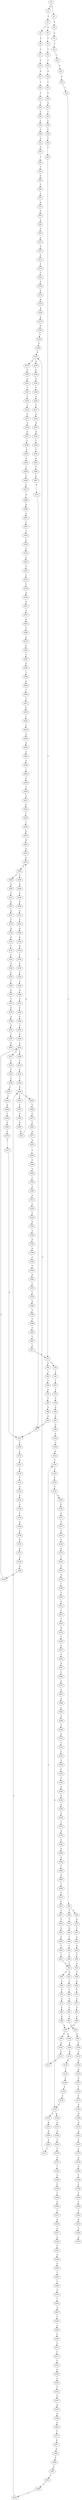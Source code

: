 strict digraph  {
	S0 -> S1 [ label = A ];
	S0 -> S2 [ label = C ];
	S1 -> S3 [ label = C ];
	S2 -> S4 [ label = A ];
	S3 -> S5 [ label = T ];
	S3 -> S6 [ label = G ];
	S4 -> S7 [ label = C ];
	S5 -> S8 [ label = C ];
	S6 -> S9 [ label = C ];
	S7 -> S10 [ label = C ];
	S8 -> S11 [ label = C ];
	S9 -> S12 [ label = C ];
	S10 -> S13 [ label = C ];
	S11 -> S14 [ label = C ];
	S12 -> S15 [ label = C ];
	S13 -> S16 [ label = C ];
	S14 -> S17 [ label = A ];
	S15 -> S18 [ label = A ];
	S16 -> S19 [ label = T ];
	S17 -> S20 [ label = T ];
	S18 -> S21 [ label = T ];
	S19 -> S22 [ label = T ];
	S20 -> S23 [ label = C ];
	S21 -> S24 [ label = C ];
	S22 -> S25 [ label = C ];
	S23 -> S26 [ label = T ];
	S24 -> S27 [ label = G ];
	S25 -> S28 [ label = C ];
	S25 -> S29 [ label = G ];
	S26 -> S30 [ label = G ];
	S27 -> S31 [ label = T ];
	S28 -> S32 [ label = T ];
	S29 -> S33 [ label = A ];
	S30 -> S34 [ label = C ];
	S31 -> S35 [ label = C ];
	S32 -> S36 [ label = G ];
	S33 -> S37 [ label = T ];
	S34 -> S38 [ label = C ];
	S35 -> S39 [ label = C ];
	S36 -> S40 [ label = T ];
	S37 -> S41 [ label = C ];
	S38 -> S42 [ label = A ];
	S39 -> S43 [ label = T ];
	S40 -> S44 [ label = C ];
	S41 -> S45 [ label = G ];
	S42 -> S46 [ label = G ];
	S43 -> S47 [ label = C ];
	S44 -> S48 [ label = C ];
	S45 -> S49 [ label = T ];
	S46 -> S50 [ label = T ];
	S47 -> S51 [ label = T ];
	S48 -> S52 [ label = T ];
	S49 -> S53 [ label = T ];
	S50 -> S54 [ label = C ];
	S51 -> S55 [ label = T ];
	S51 -> S56 [ label = G ];
	S52 -> S57 [ label = A ];
	S52 -> S58 [ label = T ];
	S53 -> S59 [ label = T ];
	S54 -> S60 [ label = G ];
	S55 -> S61 [ label = C ];
	S56 -> S62 [ label = T ];
	S57 -> S63 [ label = C ];
	S58 -> S64 [ label = G ];
	S59 -> S65 [ label = G ];
	S60 -> S66 [ label = T ];
	S61 -> S67 [ label = T ];
	S62 -> S68 [ label = C ];
	S63 -> S69 [ label = T ];
	S64 -> S70 [ label = T ];
	S65 -> S71 [ label = T ];
	S66 -> S72 [ label = A ];
	S67 -> S73 [ label = C ];
	S68 -> S74 [ label = G ];
	S69 -> S75 [ label = A ];
	S70 -> S76 [ label = A ];
	S71 -> S77 [ label = A ];
	S72 -> S78 [ label = A ];
	S73 -> S79 [ label = G ];
	S74 -> S80 [ label = T ];
	S75 -> S81 [ label = C ];
	S76 -> S82 [ label = G ];
	S77 -> S83 [ label = G ];
	S78 -> S84 [ label = G ];
	S79 -> S85 [ label = G ];
	S80 -> S86 [ label = G ];
	S81 -> S87 [ label = C ];
	S82 -> S88 [ label = G ];
	S83 -> S89 [ label = G ];
	S84 -> S90 [ label = A ];
	S85 -> S91 [ label = A ];
	S86 -> S92 [ label = G ];
	S87 -> S93 [ label = A ];
	S88 -> S94 [ label = A ];
	S89 -> S94 [ label = A ];
	S90 -> S95 [ label = C ];
	S91 -> S96 [ label = G ];
	S92 -> S97 [ label = T ];
	S93 -> S98 [ label = G ];
	S94 -> S99 [ label = G ];
	S94 -> S100 [ label = A ];
	S95 -> S101 [ label = G ];
	S96 -> S102 [ label = A ];
	S97 -> S103 [ label = A ];
	S98 -> S104 [ label = G ];
	S99 -> S105 [ label = A ];
	S100 -> S106 [ label = A ];
	S101 -> S107 [ label = G ];
	S102 -> S108 [ label = G ];
	S103 -> S109 [ label = C ];
	S104 -> S110 [ label = A ];
	S105 -> S111 [ label = G ];
	S106 -> S112 [ label = G ];
	S107 -> S113 [ label = C ];
	S108 -> S114 [ label = G ];
	S109 -> S115 [ label = C ];
	S110 -> S116 [ label = G ];
	S111 -> S117 [ label = G ];
	S112 -> S118 [ label = G ];
	S113 -> S119 [ label = T ];
	S114 -> S120 [ label = T ];
	S115 -> S121 [ label = G ];
	S116 -> S122 [ label = A ];
	S117 -> S120 [ label = T ];
	S118 -> S123 [ label = T ];
	S119 -> S124 [ label = C ];
	S120 -> S125 [ label = C ];
	S121 -> S126 [ label = G ];
	S122 -> S127 [ label = G ];
	S123 -> S128 [ label = C ];
	S124 -> S129 [ label = T ];
	S125 -> S130 [ label = C ];
	S126 -> S131 [ label = T ];
	S127 -> S132 [ label = T ];
	S128 -> S133 [ label = C ];
	S129 -> S134 [ label = C ];
	S130 -> S135 [ label = C ];
	S131 -> S136 [ label = G ];
	S132 -> S137 [ label = C ];
	S133 -> S138 [ label = C ];
	S134 -> S139 [ label = G ];
	S135 -> S140 [ label = A ];
	S135 -> S141 [ label = G ];
	S136 -> S142 [ label = G ];
	S137 -> S143 [ label = A ];
	S138 -> S141 [ label = G ];
	S139 -> S144 [ label = A ];
	S140 -> S145 [ label = G ];
	S141 -> S146 [ label = G ];
	S141 -> S147 [ label = A ];
	S142 -> S148 [ label = T ];
	S143 -> S149 [ label = G ];
	S144 -> S150 [ label = A ];
	S145 -> S151 [ label = A ];
	S146 -> S152 [ label = A ];
	S147 -> S153 [ label = A ];
	S148 -> S154 [ label = T ];
	S149 -> S155 [ label = G ];
	S150 -> S156 [ label = G ];
	S151 -> S157 [ label = G ];
	S152 -> S158 [ label = G ];
	S153 -> S159 [ label = G ];
	S154 -> S160 [ label = A ];
	S155 -> S161 [ label = A ];
	S156 -> S162 [ label = T ];
	S157 -> S163 [ label = C ];
	S158 -> S164 [ label = G ];
	S159 -> S165 [ label = T ];
	S160 -> S166 [ label = G ];
	S161 -> S167 [ label = C ];
	S162 -> S168 [ label = C ];
	S163 -> S169 [ label = C ];
	S164 -> S170 [ label = C ];
	S165 -> S171 [ label = C ];
	S166 -> S172 [ label = A ];
	S167 -> S173 [ label = C ];
	S168 -> S174 [ label = G ];
	S169 -> S175 [ label = A ];
	S170 -> S176 [ label = G ];
	S171 -> S174 [ label = G ];
	S172 -> S177 [ label = A ];
	S173 -> S178 [ label = A ];
	S174 -> S179 [ label = C ];
	S174 -> S180 [ label = A ];
	S175 -> S181 [ label = C ];
	S176 -> S182 [ label = T ];
	S177 -> S183 [ label = G ];
	S178 -> S184 [ label = G ];
	S179 -> S185 [ label = G ];
	S180 -> S186 [ label = G ];
	S181 -> S187 [ label = G ];
	S182 -> S188 [ label = G ];
	S183 -> S189 [ label = G ];
	S184 -> S190 [ label = T ];
	S185 -> S191 [ label = G ];
	S186 -> S192 [ label = G ];
	S187 -> S193 [ label = G ];
	S188 -> S194 [ label = G ];
	S189 -> S195 [ label = G ];
	S190 -> S196 [ label = C ];
	S191 -> S197 [ label = C ];
	S192 -> S198 [ label = T ];
	S193 -> S199 [ label = T ];
	S194 -> S200 [ label = T ];
	S195 -> S201 [ label = G ];
	S196 -> S202 [ label = T ];
	S197 -> S203 [ label = T ];
	S198 -> S204 [ label = A ];
	S199 -> S205 [ label = T ];
	S200 -> S206 [ label = A ];
	S201 -> S207 [ label = T ];
	S201 -> S208 [ label = G ];
	S202 -> S209 [ label = C ];
	S203 -> S210 [ label = A ];
	S204 -> S211 [ label = T ];
	S205 -> S212 [ label = A ];
	S206 -> S213 [ label = T ];
	S207 -> S214 [ label = C ];
	S208 -> S215 [ label = T ];
	S209 -> S216 [ label = T ];
	S210 -> S217 [ label = T ];
	S211 -> S218 [ label = A ];
	S212 -> S219 [ label = C ];
	S213 -> S220 [ label = G ];
	S214 -> S221 [ label = T ];
	S215 -> S222 [ label = C ];
	S216 -> S223 [ label = G ];
	S217 -> S224 [ label = A ];
	S218 -> S225 [ label = A ];
	S219 -> S226 [ label = T ];
	S220 -> S227 [ label = A ];
	S221 -> S228 [ label = C ];
	S222 -> S229 [ label = C ];
	S223 -> S230 [ label = T ];
	S224 -> S231 [ label = G ];
	S225 -> S232 [ label = G ];
	S226 -> S233 [ label = G ];
	S227 -> S234 [ label = G ];
	S228 -> S235 [ label = T ];
	S229 -> S236 [ label = G ];
	S230 -> S237 [ label = A ];
	S231 -> S238 [ label = T ];
	S232 -> S239 [ label = T ];
	S233 -> S240 [ label = C ];
	S234 -> S241 [ label = C ];
	S235 -> S242 [ label = C ];
	S236 -> S243 [ label = C ];
	S236 -> S244 [ label = T ];
	S238 -> S245 [ label = A ];
	S239 -> S246 [ label = C ];
	S240 -> S247 [ label = A ];
	S241 -> S248 [ label = G ];
	S242 -> S249 [ label = G ];
	S243 -> S250 [ label = C ];
	S244 -> S251 [ label = C ];
	S245 -> S252 [ label = G ];
	S246 -> S253 [ label = G ];
	S247 -> S254 [ label = G ];
	S248 -> S255 [ label = G ];
	S249 -> S256 [ label = T ];
	S250 -> S257 [ label = G ];
	S251 -> S258 [ label = G ];
	S252 -> S259 [ label = C ];
	S253 -> S260 [ label = T ];
	S254 -> S261 [ label = A ];
	S255 -> S262 [ label = T ];
	S256 -> S263 [ label = G ];
	S257 -> S264 [ label = G ];
	S258 -> S265 [ label = G ];
	S259 -> S266 [ label = C ];
	S260 -> S267 [ label = G ];
	S261 -> S268 [ label = C ];
	S262 -> S269 [ label = C ];
	S263 -> S270 [ label = G ];
	S264 -> S271 [ label = A ];
	S265 -> S272 [ label = A ];
	S266 -> S273 [ label = G ];
	S267 -> S274 [ label = G ];
	S268 -> S275 [ label = G ];
	S269 -> S276 [ label = G ];
	S270 -> S277 [ label = T ];
	S271 -> S278 [ label = A ];
	S272 -> S279 [ label = A ];
	S273 -> S280 [ label = A ];
	S274 -> S97 [ label = T ];
	S275 -> S281 [ label = G ];
	S276 -> S282 [ label = C ];
	S277 -> S103 [ label = A ];
	S278 -> S283 [ label = C ];
	S279 -> S284 [ label = C ];
	S280 -> S285 [ label = A ];
	S281 -> S286 [ label = A ];
	S282 -> S287 [ label = A ];
	S283 -> S288 [ label = T ];
	S284 -> S289 [ label = A ];
	S284 -> S290 [ label = T ];
	S285 -> S291 [ label = A ];
	S286 -> S292 [ label = C ];
	S287 -> S293 [ label = C ];
	S288 -> S294 [ label = G ];
	S289 -> S295 [ label = G ];
	S290 -> S296 [ label = A ];
	S291 -> S297 [ label = C ];
	S292 -> S298 [ label = A ];
	S293 -> S299 [ label = G ];
	S294 -> S300 [ label = C ];
	S295 -> S301 [ label = G ];
	S296 -> S302 [ label = C ];
	S297 -> S303 [ label = C ];
	S298 -> S304 [ label = C ];
	S299 -> S305 [ label = C ];
	S300 -> S306 [ label = A ];
	S301 -> S307 [ label = A ];
	S302 -> S308 [ label = A ];
	S303 -> S309 [ label = C ];
	S304 -> S310 [ label = A ];
	S305 -> S311 [ label = G ];
	S306 -> S312 [ label = A ];
	S307 -> S313 [ label = A ];
	S308 -> S314 [ label = A ];
	S309 -> S315 [ label = C ];
	S310 -> S316 [ label = C ];
	S311 -> S317 [ label = C ];
	S312 -> S318 [ label = C ];
	S313 -> S319 [ label = T ];
	S314 -> S320 [ label = C ];
	S315 -> S321 [ label = G ];
	S316 -> S322 [ label = C ];
	S317 -> S323 [ label = G ];
	S318 -> S324 [ label = C ];
	S319 -> S325 [ label = A ];
	S320 -> S326 [ label = G ];
	S321 -> S327 [ label = A ];
	S322 -> S328 [ label = T ];
	S323 -> S329 [ label = G ];
	S324 -> S330 [ label = A ];
	S325 -> S331 [ label = G ];
	S326 -> S332 [ label = A ];
	S327 -> S333 [ label = C ];
	S328 -> S334 [ label = C ];
	S329 -> S335 [ label = C ];
	S330 -> S336 [ label = G ];
	S331 -> S337 [ label = T ];
	S332 -> S338 [ label = A ];
	S333 -> S339 [ label = T ];
	S334 -> S340 [ label = T ];
	S335 -> S341 [ label = T ];
	S336 -> S342 [ label = A ];
	S337 -> S343 [ label = C ];
	S338 -> S344 [ label = A ];
	S339 -> S345 [ label = A ];
	S340 -> S346 [ label = A ];
	S341 -> S347 [ label = G ];
	S342 -> S348 [ label = A ];
	S343 -> S349 [ label = T ];
	S344 -> S350 [ label = A ];
	S345 -> S351 [ label = G ];
	S346 -> S352 [ label = G ];
	S347 -> S353 [ label = G ];
	S348 -> S354 [ label = C ];
	S349 -> S355 [ label = C ];
	S350 -> S356 [ label = C ];
	S351 -> S357 [ label = A ];
	S352 -> S358 [ label = A ];
	S353 -> S359 [ label = A ];
	S354 -> S360 [ label = A ];
	S355 -> S361 [ label = T ];
	S356 -> S362 [ label = A ];
	S357 -> S363 [ label = A ];
	S358 -> S364 [ label = A ];
	S359 -> S365 [ label = A ];
	S360 -> S366 [ label = G ];
	S361 -> S367 [ label = C ];
	S362 -> S368 [ label = G ];
	S363 -> S369 [ label = T ];
	S364 -> S370 [ label = C ];
	S365 -> S371 [ label = T ];
	S366 -> S372 [ label = C ];
	S367 -> S373 [ label = T ];
	S368 -> S374 [ label = A ];
	S369 -> S375 [ label = C ];
	S370 -> S376 [ label = G ];
	S371 -> S377 [ label = G ];
	S372 -> S378 [ label = C ];
	S373 -> S379 [ label = G ];
	S374 -> S380 [ label = A ];
	S375 -> S381 [ label = G ];
	S376 -> S382 [ label = A ];
	S377 -> S383 [ label = G ];
	S378 -> S384 [ label = G ];
	S379 -> S385 [ label = A ];
	S380 -> S386 [ label = G ];
	S381 -> S387 [ label = G ];
	S382 -> S388 [ label = G ];
	S383 -> S389 [ label = G ];
	S384 -> S390 [ label = T ];
	S385 -> S391 [ label = G ];
	S386 -> S392 [ label = G ];
	S387 -> S393 [ label = G ];
	S388 -> S394 [ label = G ];
	S389 -> S395 [ label = G ];
	S390 -> S396 [ label = C ];
	S391 -> S397 [ label = T ];
	S392 -> S398 [ label = G ];
	S393 -> S399 [ label = T ];
	S394 -> S400 [ label = T ];
	S395 -> S401 [ label = T ];
	S396 -> S402 [ label = C ];
	S397 -> S403 [ label = A ];
	S398 -> S201 [ label = G ];
	S399 -> S404 [ label = A ];
	S400 -> S405 [ label = G ];
	S401 -> S406 [ label = C ];
	S402 -> S407 [ label = T ];
	S404 -> S408 [ label = T ];
	S405 -> S409 [ label = T ];
	S406 -> S410 [ label = C ];
	S407 -> S411 [ label = C ];
	S408 -> S412 [ label = C ];
	S409 -> S413 [ label = C ];
	S410 -> S236 [ label = G ];
	S411 -> S51 [ label = T ];
	S412 -> S414 [ label = C ];
	S413 -> S415 [ label = C ];
	S414 -> S416 [ label = C ];
	S415 -> S417 [ label = C ];
	S416 -> S418 [ label = G ];
	S417 -> S419 [ label = T ];
	S418 -> S420 [ label = A ];
	S419 -> S421 [ label = G ];
	S420 -> S422 [ label = A ];
	S421 -> S423 [ label = T ];
	S422 -> S424 [ label = A ];
	S423 -> S425 [ label = C ];
	S424 -> S426 [ label = G ];
	S425 -> S427 [ label = C ];
	S426 -> S428 [ label = T ];
	S427 -> S52 [ label = T ];
	S428 -> S429 [ label = G ];
	S429 -> S430 [ label = T ];
	S430 -> S431 [ label = C ];
	S431 -> S432 [ label = G ];
	S432 -> S433 [ label = T ];
	S433 -> S434 [ label = C ];
	S434 -> S435 [ label = G ];
	S435 -> S436 [ label = G ];
	S436 -> S437 [ label = A ];
	S437 -> S279 [ label = A ];
}
